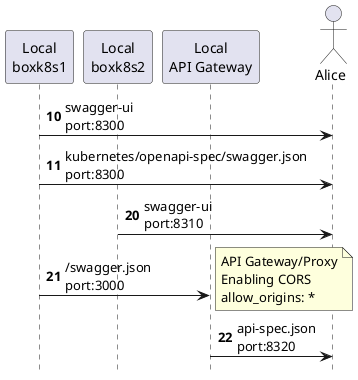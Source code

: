@startuml
hide footbox
participant "Local\nboxk8s1" as Local
participant "Local\nboxk8s2" as Local2
participant "Local\nAPI Gateway" as APIGW
actor Alice
autonumber 10
Local -> Alice : swagger-ui\nport:8300
Alice <- Local : kubernetes/openapi-spec/swagger.json\nport:8300
autonumber 20
Local2 -> Alice : swagger-ui\nport:8310
Local -> APIGW : /swagger.json\nport:3000
note right
API Gateway/Proxy
Enabling CORS 
allow_origins: *
end note
APIGW -> Alice : api-spec.json\nport:8320
@enduml
